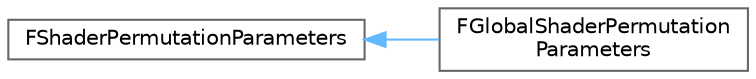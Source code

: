 digraph "Graphical Class Hierarchy"
{
 // INTERACTIVE_SVG=YES
 // LATEX_PDF_SIZE
  bgcolor="transparent";
  edge [fontname=Helvetica,fontsize=10,labelfontname=Helvetica,labelfontsize=10];
  node [fontname=Helvetica,fontsize=10,shape=box,height=0.2,width=0.4];
  rankdir="LR";
  Node0 [id="Node000000",label="FShaderPermutationParameters",height=0.2,width=0.4,color="grey40", fillcolor="white", style="filled",URL="$df/d77/structFShaderPermutationParameters.html",tooltip=" "];
  Node0 -> Node1 [id="edge5065_Node000000_Node000001",dir="back",color="steelblue1",style="solid",tooltip=" "];
  Node1 [id="Node000001",label="FGlobalShaderPermutation\lParameters",height=0.2,width=0.4,color="grey40", fillcolor="white", style="filled",URL="$d7/dda/structFGlobalShaderPermutationParameters.html",tooltip=" "];
}
